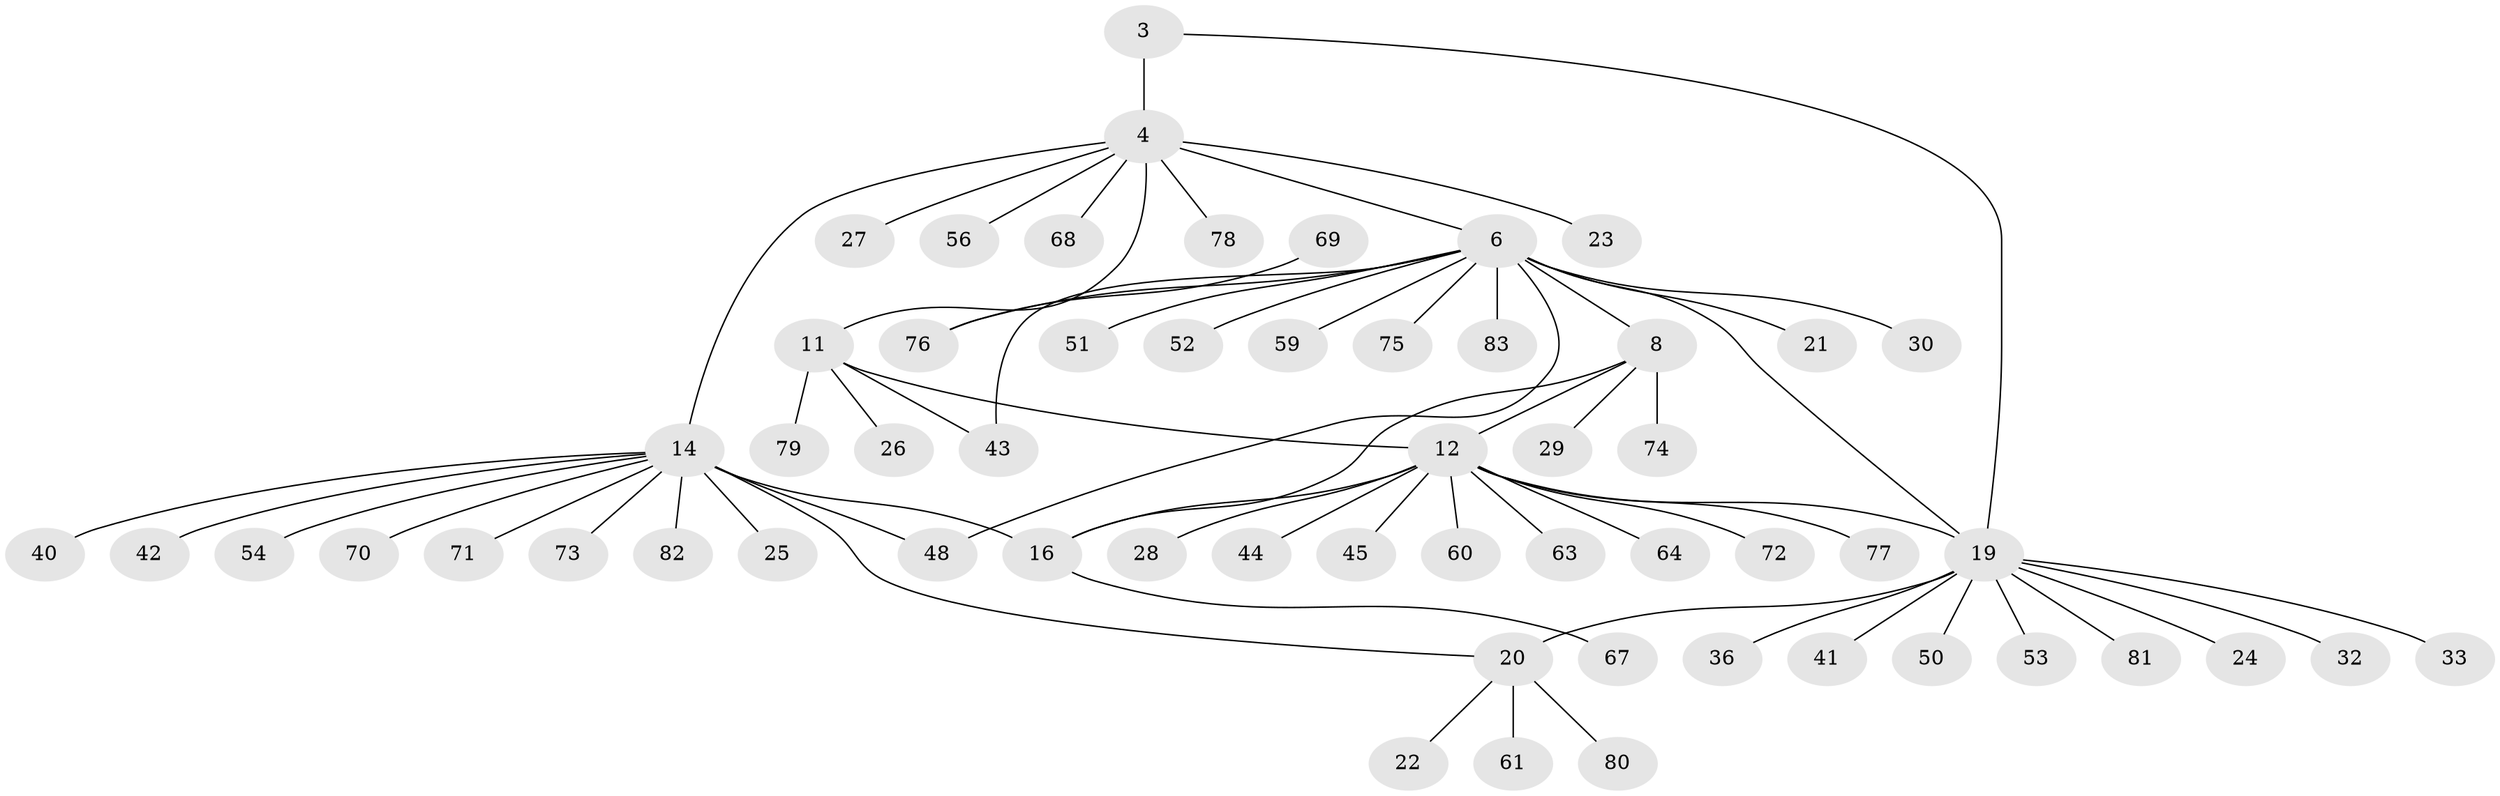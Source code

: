 // original degree distribution, {7: 0.08433734939759036, 4: 0.04819277108433735, 3: 0.08433734939759036, 11: 0.012048192771084338, 6: 0.03614457831325301, 10: 0.03614457831325301, 1: 0.6144578313253012, 2: 0.08433734939759036}
// Generated by graph-tools (version 1.1) at 2025/58/03/04/25 21:58:11]
// undirected, 58 vertices, 65 edges
graph export_dot {
graph [start="1"]
  node [color=gray90,style=filled];
  3 [super="+2"];
  4 [super="+1"];
  6 [super="+5"];
  8 [super="+7"];
  11 [super="+9"];
  12 [super="+10"];
  14 [super="+13"];
  16 [super="+15"];
  19 [super="+17"];
  20 [super="+18"];
  21;
  22;
  23;
  24;
  25;
  26;
  27;
  28;
  29;
  30;
  32;
  33;
  36;
  40;
  41;
  42;
  43;
  44;
  45;
  48 [super="+35"];
  50 [super="+39"];
  51;
  52;
  53;
  54;
  56;
  59 [super="+49"];
  60;
  61;
  63;
  64 [super="+38"];
  67;
  68 [super="+65"];
  69;
  70 [super="+62"];
  71;
  72;
  73;
  74;
  75 [super="+66"];
  76 [super="+58"];
  77 [super="+37"];
  78;
  79;
  80;
  81;
  82;
  83;
  3 -- 4 [weight=4];
  3 -- 19;
  4 -- 6;
  4 -- 23;
  4 -- 78;
  4 -- 56;
  4 -- 27;
  4 -- 11;
  4 -- 14;
  4 -- 68;
  6 -- 8 [weight=4];
  6 -- 21;
  6 -- 43;
  6 -- 19;
  6 -- 51;
  6 -- 52;
  6 -- 83;
  6 -- 30;
  6 -- 48;
  6 -- 76;
  6 -- 59;
  6 -- 75;
  8 -- 12;
  8 -- 16;
  8 -- 29;
  8 -- 74;
  11 -- 12 [weight=4];
  11 -- 26;
  11 -- 43;
  11 -- 79;
  12 -- 16;
  12 -- 28;
  12 -- 44;
  12 -- 60;
  12 -- 72;
  12 -- 19;
  12 -- 45;
  12 -- 63;
  12 -- 77;
  12 -- 64;
  14 -- 16 [weight=4];
  14 -- 20;
  14 -- 42;
  14 -- 73;
  14 -- 71;
  14 -- 40;
  14 -- 82;
  14 -- 54;
  14 -- 25;
  14 -- 48;
  14 -- 70;
  16 -- 67;
  19 -- 20 [weight=4];
  19 -- 32;
  19 -- 33;
  19 -- 53;
  19 -- 81;
  19 -- 36;
  19 -- 24;
  19 -- 41;
  19 -- 50;
  20 -- 80;
  20 -- 22;
  20 -- 61;
  69 -- 76;
}

